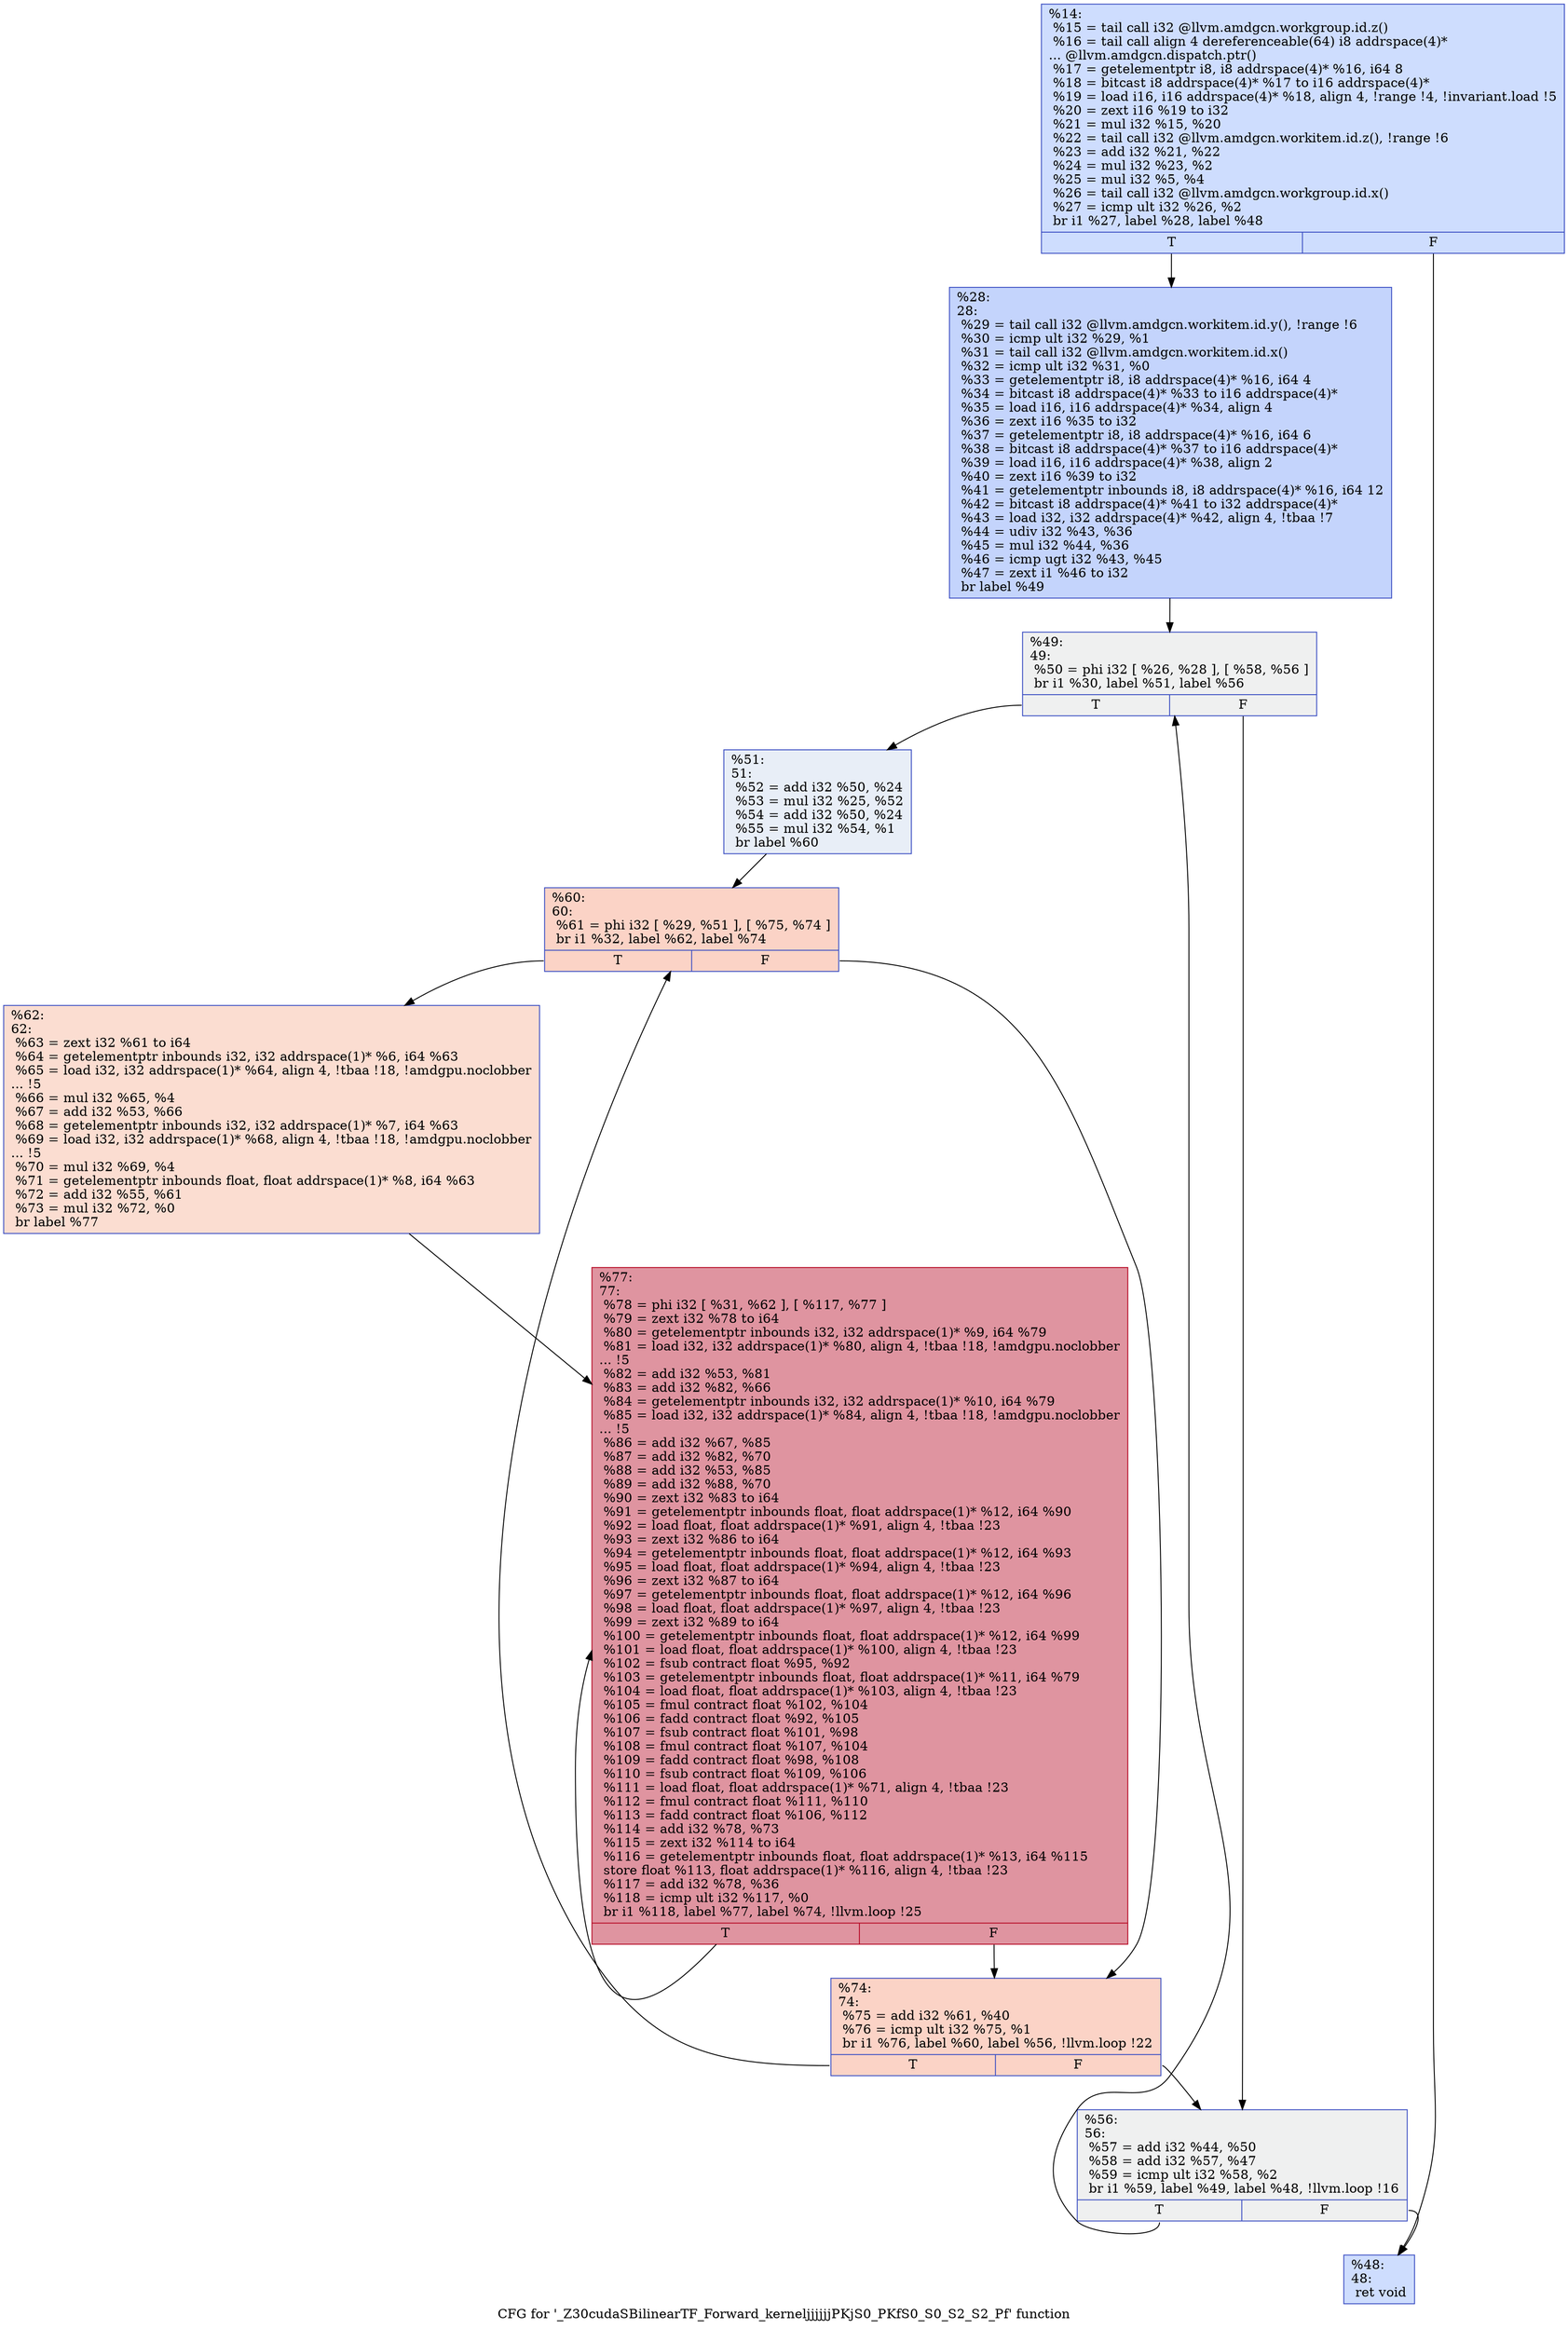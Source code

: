 digraph "CFG for '_Z30cudaSBilinearTF_Forward_kerneljjjjjjPKjS0_PKfS0_S0_S2_S2_Pf' function" {
	label="CFG for '_Z30cudaSBilinearTF_Forward_kerneljjjjjjPKjS0_PKfS0_S0_S2_S2_Pf' function";

	Node0x5dfdbb0 [shape=record,color="#3d50c3ff", style=filled, fillcolor="#8fb1fe70",label="{%14:\l  %15 = tail call i32 @llvm.amdgcn.workgroup.id.z()\l  %16 = tail call align 4 dereferenceable(64) i8 addrspace(4)*\l... @llvm.amdgcn.dispatch.ptr()\l  %17 = getelementptr i8, i8 addrspace(4)* %16, i64 8\l  %18 = bitcast i8 addrspace(4)* %17 to i16 addrspace(4)*\l  %19 = load i16, i16 addrspace(4)* %18, align 4, !range !4, !invariant.load !5\l  %20 = zext i16 %19 to i32\l  %21 = mul i32 %15, %20\l  %22 = tail call i32 @llvm.amdgcn.workitem.id.z(), !range !6\l  %23 = add i32 %21, %22\l  %24 = mul i32 %23, %2\l  %25 = mul i32 %5, %4\l  %26 = tail call i32 @llvm.amdgcn.workgroup.id.x()\l  %27 = icmp ult i32 %26, %2\l  br i1 %27, label %28, label %48\l|{<s0>T|<s1>F}}"];
	Node0x5dfdbb0:s0 -> Node0x5e00a80;
	Node0x5dfdbb0:s1 -> Node0x5e00b10;
	Node0x5e00a80 [shape=record,color="#3d50c3ff", style=filled, fillcolor="#7a9df870",label="{%28:\l28:                                               \l  %29 = tail call i32 @llvm.amdgcn.workitem.id.y(), !range !6\l  %30 = icmp ult i32 %29, %1\l  %31 = tail call i32 @llvm.amdgcn.workitem.id.x()\l  %32 = icmp ult i32 %31, %0\l  %33 = getelementptr i8, i8 addrspace(4)* %16, i64 4\l  %34 = bitcast i8 addrspace(4)* %33 to i16 addrspace(4)*\l  %35 = load i16, i16 addrspace(4)* %34, align 4\l  %36 = zext i16 %35 to i32\l  %37 = getelementptr i8, i8 addrspace(4)* %16, i64 6\l  %38 = bitcast i8 addrspace(4)* %37 to i16 addrspace(4)*\l  %39 = load i16, i16 addrspace(4)* %38, align 2\l  %40 = zext i16 %39 to i32\l  %41 = getelementptr inbounds i8, i8 addrspace(4)* %16, i64 12\l  %42 = bitcast i8 addrspace(4)* %41 to i32 addrspace(4)*\l  %43 = load i32, i32 addrspace(4)* %42, align 4, !tbaa !7\l  %44 = udiv i32 %43, %36\l  %45 = mul i32 %44, %36\l  %46 = icmp ugt i32 %43, %45\l  %47 = zext i1 %46 to i32\l  br label %49\l}"];
	Node0x5e00a80 -> Node0x5e021f0;
	Node0x5e00b10 [shape=record,color="#3d50c3ff", style=filled, fillcolor="#8fb1fe70",label="{%48:\l48:                                               \l  ret void\l}"];
	Node0x5e021f0 [shape=record,color="#3d50c3ff", style=filled, fillcolor="#dbdcde70",label="{%49:\l49:                                               \l  %50 = phi i32 [ %26, %28 ], [ %58, %56 ]\l  br i1 %30, label %51, label %56\l|{<s0>T|<s1>F}}"];
	Node0x5e021f0:s0 -> Node0x5e02440;
	Node0x5e021f0:s1 -> Node0x5e02340;
	Node0x5e02440 [shape=record,color="#3d50c3ff", style=filled, fillcolor="#cbd8ee70",label="{%51:\l51:                                               \l  %52 = add i32 %50, %24\l  %53 = mul i32 %25, %52\l  %54 = add i32 %50, %24\l  %55 = mul i32 %54, %1\l  br label %60\l}"];
	Node0x5e02440 -> Node0x5e027c0;
	Node0x5e02340 [shape=record,color="#3d50c3ff", style=filled, fillcolor="#dbdcde70",label="{%56:\l56:                                               \l  %57 = add i32 %44, %50\l  %58 = add i32 %57, %47\l  %59 = icmp ult i32 %58, %2\l  br i1 %59, label %49, label %48, !llvm.loop !16\l|{<s0>T|<s1>F}}"];
	Node0x5e02340:s0 -> Node0x5e021f0;
	Node0x5e02340:s1 -> Node0x5e00b10;
	Node0x5e027c0 [shape=record,color="#3d50c3ff", style=filled, fillcolor="#f59c7d70",label="{%60:\l60:                                               \l  %61 = phi i32 [ %29, %51 ], [ %75, %74 ]\l  br i1 %32, label %62, label %74\l|{<s0>T|<s1>F}}"];
	Node0x5e027c0:s0 -> Node0x5e02ce0;
	Node0x5e027c0:s1 -> Node0x5e02ba0;
	Node0x5e02ce0 [shape=record,color="#3d50c3ff", style=filled, fillcolor="#f7b39670",label="{%62:\l62:                                               \l  %63 = zext i32 %61 to i64\l  %64 = getelementptr inbounds i32, i32 addrspace(1)* %6, i64 %63\l  %65 = load i32, i32 addrspace(1)* %64, align 4, !tbaa !18, !amdgpu.noclobber\l... !5\l  %66 = mul i32 %65, %4\l  %67 = add i32 %53, %66\l  %68 = getelementptr inbounds i32, i32 addrspace(1)* %7, i64 %63\l  %69 = load i32, i32 addrspace(1)* %68, align 4, !tbaa !18, !amdgpu.noclobber\l... !5\l  %70 = mul i32 %69, %4\l  %71 = getelementptr inbounds float, float addrspace(1)* %8, i64 %63\l  %72 = add i32 %55, %61\l  %73 = mul i32 %72, %0\l  br label %77\l}"];
	Node0x5e02ce0 -> Node0x5e04460;
	Node0x5e02ba0 [shape=record,color="#3d50c3ff", style=filled, fillcolor="#f59c7d70",label="{%74:\l74:                                               \l  %75 = add i32 %61, %40\l  %76 = icmp ult i32 %75, %1\l  br i1 %76, label %60, label %56, !llvm.loop !22\l|{<s0>T|<s1>F}}"];
	Node0x5e02ba0:s0 -> Node0x5e027c0;
	Node0x5e02ba0:s1 -> Node0x5e02340;
	Node0x5e04460 [shape=record,color="#b70d28ff", style=filled, fillcolor="#b70d2870",label="{%77:\l77:                                               \l  %78 = phi i32 [ %31, %62 ], [ %117, %77 ]\l  %79 = zext i32 %78 to i64\l  %80 = getelementptr inbounds i32, i32 addrspace(1)* %9, i64 %79\l  %81 = load i32, i32 addrspace(1)* %80, align 4, !tbaa !18, !amdgpu.noclobber\l... !5\l  %82 = add i32 %53, %81\l  %83 = add i32 %82, %66\l  %84 = getelementptr inbounds i32, i32 addrspace(1)* %10, i64 %79\l  %85 = load i32, i32 addrspace(1)* %84, align 4, !tbaa !18, !amdgpu.noclobber\l... !5\l  %86 = add i32 %67, %85\l  %87 = add i32 %82, %70\l  %88 = add i32 %53, %85\l  %89 = add i32 %88, %70\l  %90 = zext i32 %83 to i64\l  %91 = getelementptr inbounds float, float addrspace(1)* %12, i64 %90\l  %92 = load float, float addrspace(1)* %91, align 4, !tbaa !23\l  %93 = zext i32 %86 to i64\l  %94 = getelementptr inbounds float, float addrspace(1)* %12, i64 %93\l  %95 = load float, float addrspace(1)* %94, align 4, !tbaa !23\l  %96 = zext i32 %87 to i64\l  %97 = getelementptr inbounds float, float addrspace(1)* %12, i64 %96\l  %98 = load float, float addrspace(1)* %97, align 4, !tbaa !23\l  %99 = zext i32 %89 to i64\l  %100 = getelementptr inbounds float, float addrspace(1)* %12, i64 %99\l  %101 = load float, float addrspace(1)* %100, align 4, !tbaa !23\l  %102 = fsub contract float %95, %92\l  %103 = getelementptr inbounds float, float addrspace(1)* %11, i64 %79\l  %104 = load float, float addrspace(1)* %103, align 4, !tbaa !23\l  %105 = fmul contract float %102, %104\l  %106 = fadd contract float %92, %105\l  %107 = fsub contract float %101, %98\l  %108 = fmul contract float %107, %104\l  %109 = fadd contract float %98, %108\l  %110 = fsub contract float %109, %106\l  %111 = load float, float addrspace(1)* %71, align 4, !tbaa !23\l  %112 = fmul contract float %111, %110\l  %113 = fadd contract float %106, %112\l  %114 = add i32 %78, %73\l  %115 = zext i32 %114 to i64\l  %116 = getelementptr inbounds float, float addrspace(1)* %13, i64 %115\l  store float %113, float addrspace(1)* %116, align 4, !tbaa !23\l  %117 = add i32 %78, %36\l  %118 = icmp ult i32 %117, %0\l  br i1 %118, label %77, label %74, !llvm.loop !25\l|{<s0>T|<s1>F}}"];
	Node0x5e04460:s0 -> Node0x5e04460;
	Node0x5e04460:s1 -> Node0x5e02ba0;
}
